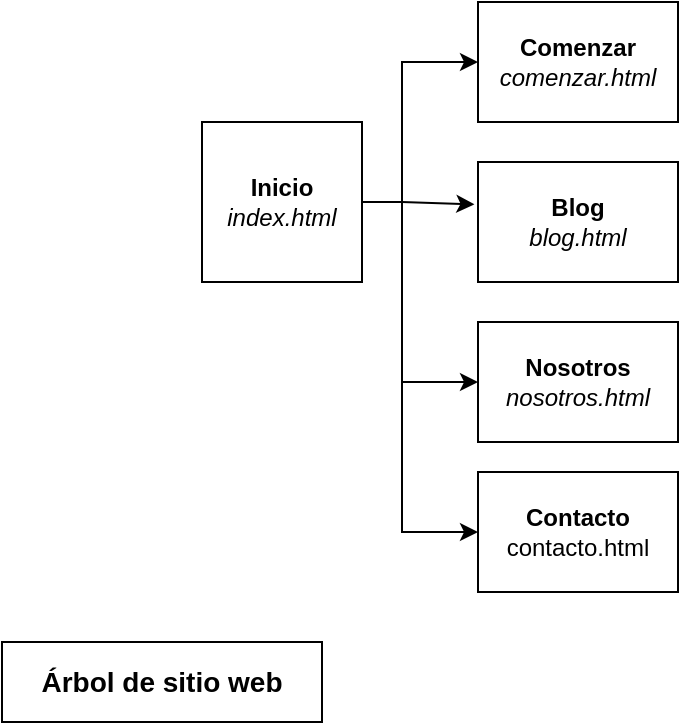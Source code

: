 <mxfile>
    <diagram id="zWCnrmWC1rAknwo_NOGs" name="Page-1">
        <mxGraphModel dx="666" dy="610" grid="1" gridSize="10" guides="1" tooltips="1" connect="1" arrows="1" fold="1" page="1" pageScale="1" pageWidth="291" pageHeight="413" math="0" shadow="0">
            <root>
                <mxCell id="0"/>
                <mxCell id="1" parent="0"/>
                <mxCell id="fg5P7khMSR2ktQK3UoaS-1" value="&lt;b&gt;Inicio&lt;/b&gt;&lt;br&gt;&lt;i&gt;index.html&lt;/i&gt;" style="whiteSpace=wrap;html=1;aspect=fixed;" parent="1" vertex="1">
                    <mxGeometry x="140" y="100" width="80" height="80" as="geometry"/>
                </mxCell>
                <mxCell id="fg5P7khMSR2ktQK3UoaS-3" value="&lt;b&gt;Comenzar&lt;/b&gt;&lt;br&gt;&lt;i&gt;comenzar.html&lt;/i&gt;" style="rounded=0;whiteSpace=wrap;html=1;" parent="1" vertex="1">
                    <mxGeometry x="278" y="40" width="100" height="60" as="geometry"/>
                </mxCell>
                <mxCell id="fg5P7khMSR2ktQK3UoaS-4" value="&lt;b&gt;Blog&lt;/b&gt;&lt;br&gt;&lt;i&gt;blog.html&lt;/i&gt;" style="rounded=0;whiteSpace=wrap;html=1;" parent="1" vertex="1">
                    <mxGeometry x="278" y="120" width="100" height="60" as="geometry"/>
                </mxCell>
                <mxCell id="fg5P7khMSR2ktQK3UoaS-5" value="&lt;b&gt;Contacto&lt;/b&gt;&lt;br&gt;contacto.html" style="rounded=0;whiteSpace=wrap;html=1;" parent="1" vertex="1">
                    <mxGeometry x="278" y="275" width="100" height="60" as="geometry"/>
                </mxCell>
                <mxCell id="fg5P7khMSR2ktQK3UoaS-6" value="&lt;b&gt;Nosotros&lt;/b&gt;&lt;br&gt;&lt;i&gt;nosotros.html&lt;/i&gt;" style="rounded=0;whiteSpace=wrap;html=1;" parent="1" vertex="1">
                    <mxGeometry x="278" y="200" width="100" height="60" as="geometry"/>
                </mxCell>
                <mxCell id="fg5P7khMSR2ktQK3UoaS-10" value="" style="endArrow=none;html=1;rounded=0;" parent="1" edge="1">
                    <mxGeometry width="50" height="50" relative="1" as="geometry">
                        <mxPoint x="220" y="140" as="sourcePoint"/>
                        <mxPoint x="240" y="140" as="targetPoint"/>
                    </mxGeometry>
                </mxCell>
                <mxCell id="fg5P7khMSR2ktQK3UoaS-12" value="" style="endArrow=classic;html=1;rounded=0;entryX=0;entryY=0.5;entryDx=0;entryDy=0;" parent="1" edge="1">
                    <mxGeometry width="50" height="50" relative="1" as="geometry">
                        <mxPoint x="240" y="140" as="sourcePoint"/>
                        <mxPoint x="278" y="70" as="targetPoint"/>
                        <Array as="points">
                            <mxPoint x="240" y="70"/>
                        </Array>
                    </mxGeometry>
                </mxCell>
                <mxCell id="fg5P7khMSR2ktQK3UoaS-13" value="" style="endArrow=classic;html=1;rounded=0;entryX=-0.018;entryY=0.353;entryDx=0;entryDy=0;entryPerimeter=0;" parent="1" target="fg5P7khMSR2ktQK3UoaS-4" edge="1">
                    <mxGeometry width="50" height="50" relative="1" as="geometry">
                        <mxPoint x="240" y="140" as="sourcePoint"/>
                        <mxPoint x="290" y="90" as="targetPoint"/>
                    </mxGeometry>
                </mxCell>
                <mxCell id="fg5P7khMSR2ktQK3UoaS-14" value="" style="endArrow=classic;html=1;rounded=0;entryX=0;entryY=0.5;entryDx=0;entryDy=0;" parent="1" target="fg5P7khMSR2ktQK3UoaS-6" edge="1">
                    <mxGeometry width="50" height="50" relative="1" as="geometry">
                        <mxPoint x="240" y="140" as="sourcePoint"/>
                        <mxPoint x="290" y="90" as="targetPoint"/>
                        <Array as="points">
                            <mxPoint x="240" y="230"/>
                        </Array>
                    </mxGeometry>
                </mxCell>
                <mxCell id="fg5P7khMSR2ktQK3UoaS-15" value="" style="endArrow=classic;html=1;rounded=0;entryX=0;entryY=0.5;entryDx=0;entryDy=0;" parent="1" target="fg5P7khMSR2ktQK3UoaS-5" edge="1">
                    <mxGeometry width="50" height="50" relative="1" as="geometry">
                        <mxPoint x="240" y="225" as="sourcePoint"/>
                        <mxPoint x="286" y="255" as="targetPoint"/>
                        <Array as="points">
                            <mxPoint x="240" y="305"/>
                        </Array>
                    </mxGeometry>
                </mxCell>
                <mxCell id="fg5P7khMSR2ktQK3UoaS-16" value="&lt;font&gt;&lt;span style=&quot;font-size: 14px&quot;&gt;&lt;b&gt;Árbol&amp;nbsp;de sitio web&lt;/b&gt;&lt;/span&gt;&lt;/font&gt;" style="rounded=0;whiteSpace=wrap;html=1;" parent="1" vertex="1">
                    <mxGeometry x="40" y="360" width="160" height="40" as="geometry"/>
                </mxCell>
            </root>
        </mxGraphModel>
    </diagram>
</mxfile>